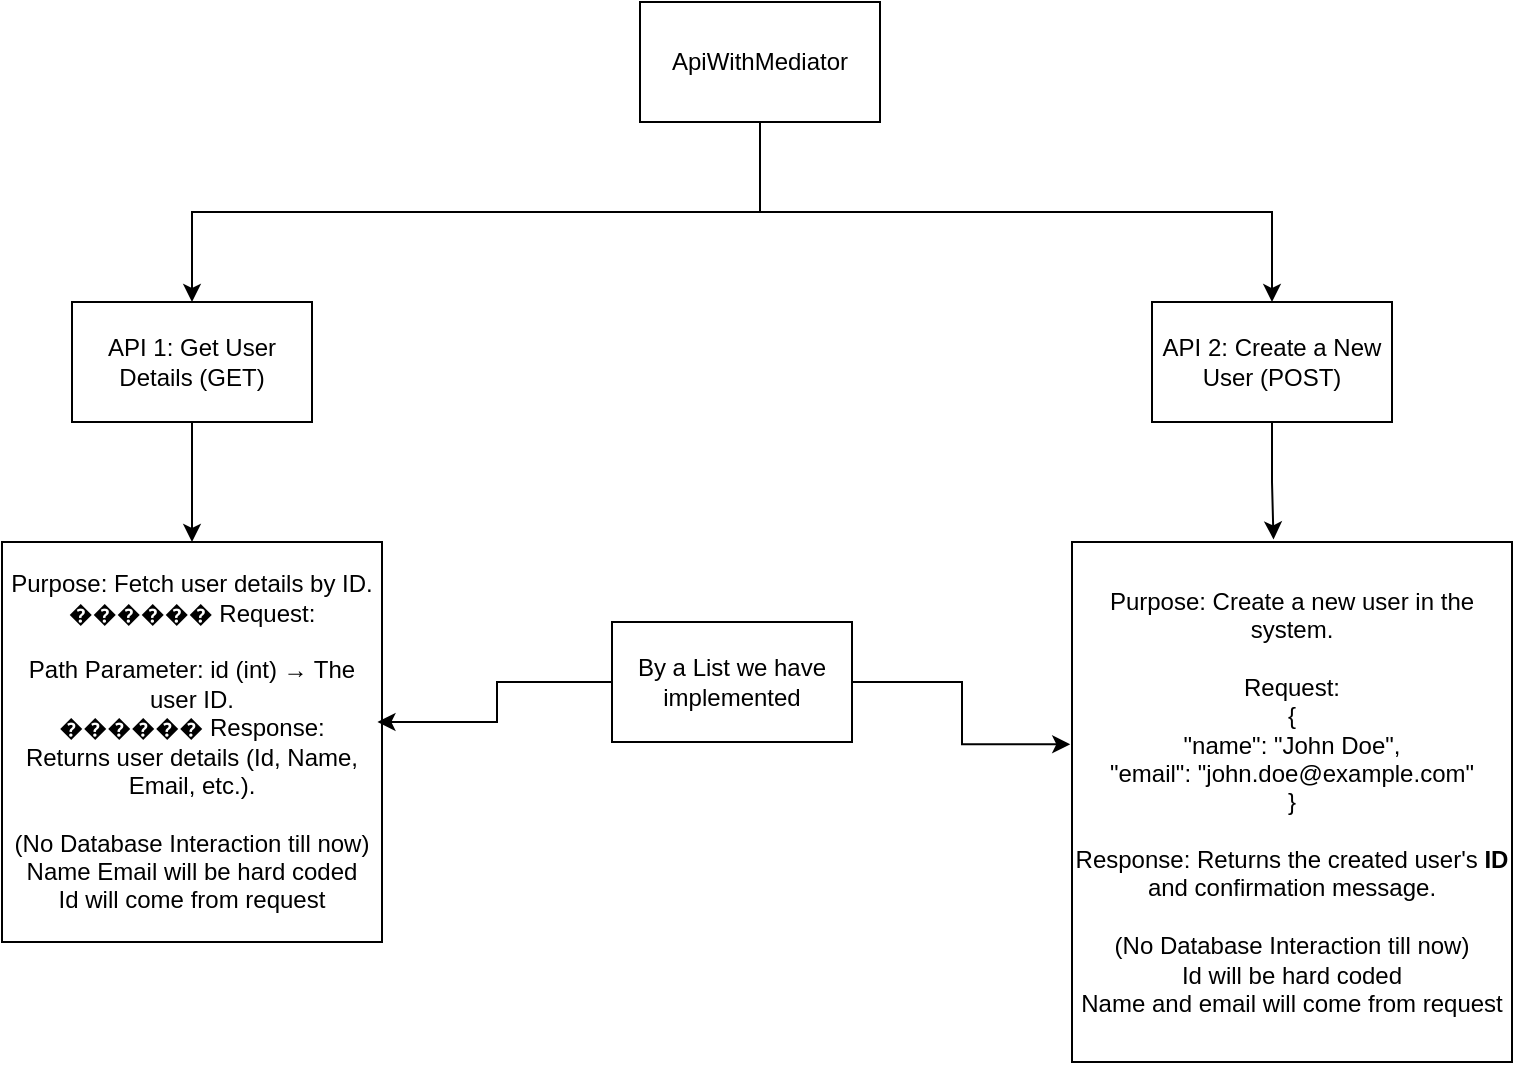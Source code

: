<mxfile version="26.1.0">
  <diagram name="Page-1" id="L-AMOS_6mg5YGkrAmRkT">
    <mxGraphModel dx="1050" dy="530" grid="1" gridSize="10" guides="1" tooltips="1" connect="1" arrows="1" fold="1" page="1" pageScale="1" pageWidth="827" pageHeight="1169" math="0" shadow="0">
      <root>
        <mxCell id="0" />
        <mxCell id="1" parent="0" />
        <mxCell id="VNmZGIhfpruyRfDYdHoN-4" style="edgeStyle=orthogonalEdgeStyle;rounded=0;orthogonalLoop=1;jettySize=auto;html=1;exitX=0.5;exitY=1;exitDx=0;exitDy=0;" parent="1" source="VNmZGIhfpruyRfDYdHoN-1" target="VNmZGIhfpruyRfDYdHoN-2" edge="1">
          <mxGeometry relative="1" as="geometry" />
        </mxCell>
        <mxCell id="VNmZGIhfpruyRfDYdHoN-6" style="edgeStyle=orthogonalEdgeStyle;rounded=0;orthogonalLoop=1;jettySize=auto;html=1;exitX=0.5;exitY=1;exitDx=0;exitDy=0;" parent="1" source="VNmZGIhfpruyRfDYdHoN-1" target="VNmZGIhfpruyRfDYdHoN-3" edge="1">
          <mxGeometry relative="1" as="geometry" />
        </mxCell>
        <mxCell id="VNmZGIhfpruyRfDYdHoN-1" value="ApiWithMediator" style="rounded=0;whiteSpace=wrap;html=1;" parent="1" vertex="1">
          <mxGeometry x="414" y="90" width="120" height="60" as="geometry" />
        </mxCell>
        <mxCell id="VNmZGIhfpruyRfDYdHoN-8" style="edgeStyle=orthogonalEdgeStyle;rounded=0;orthogonalLoop=1;jettySize=auto;html=1;exitX=0.5;exitY=1;exitDx=0;exitDy=0;entryX=0.5;entryY=0;entryDx=0;entryDy=0;" parent="1" source="VNmZGIhfpruyRfDYdHoN-2" target="VNmZGIhfpruyRfDYdHoN-7" edge="1">
          <mxGeometry relative="1" as="geometry" />
        </mxCell>
        <mxCell id="VNmZGIhfpruyRfDYdHoN-2" value="API 1: Get User Details (GET)" style="rounded=0;whiteSpace=wrap;html=1;" parent="1" vertex="1">
          <mxGeometry x="130" y="240" width="120" height="60" as="geometry" />
        </mxCell>
        <mxCell id="VNmZGIhfpruyRfDYdHoN-3" value="API 2: Create a New User (POST)" style="rounded=0;whiteSpace=wrap;html=1;" parent="1" vertex="1">
          <mxGeometry x="670" y="240" width="120" height="60" as="geometry" />
        </mxCell>
        <mxCell id="VNmZGIhfpruyRfDYdHoN-7" value="&lt;div&gt;Purpose: Fetch user details by ID.&lt;/div&gt;&lt;div&gt;������ Request:&lt;/div&gt;&lt;div&gt;&lt;br&gt;&lt;/div&gt;&lt;div&gt;Path Parameter: id (int) → The user ID.&lt;/div&gt;&lt;div&gt;������ Response:&lt;/div&gt;&lt;div&gt;Returns user details (Id, Name, Email, etc.).&lt;br&gt;&lt;br&gt;(No Database Interaction till now)&lt;br&gt;Name Email will be hard coded&lt;br&gt;Id will come from request&lt;/div&gt;" style="rounded=0;whiteSpace=wrap;html=1;" parent="1" vertex="1">
          <mxGeometry x="95" y="360" width="190" height="200" as="geometry" />
        </mxCell>
        <mxCell id="VNmZGIhfpruyRfDYdHoN-9" value="Purpose: Create a new user in the system.&lt;div&gt;&lt;br&gt;Request:&lt;br&gt;&lt;span class=&quot;hljs-punctuation&quot;&gt;{&lt;/span&gt;&lt;br&gt;  &lt;span class=&quot;hljs-attr&quot;&gt;&quot;name&quot;&lt;/span&gt;&lt;span class=&quot;hljs-punctuation&quot;&gt;:&lt;/span&gt; &lt;span class=&quot;hljs-string&quot;&gt;&quot;John Doe&quot;&lt;/span&gt;&lt;span class=&quot;hljs-punctuation&quot;&gt;,&lt;/span&gt;&lt;br&gt;  &lt;span class=&quot;hljs-attr&quot;&gt;&quot;email&quot;&lt;/span&gt;&lt;span class=&quot;hljs-punctuation&quot;&gt;:&lt;/span&gt; &lt;span class=&quot;hljs-string&quot;&gt;&quot;john.doe@example.com&quot;&lt;/span&gt;&lt;br&gt;&lt;span class=&quot;hljs-punctuation&quot;&gt;}&lt;br&gt;&lt;br&gt;Response:&amp;nbsp;&lt;/span&gt;&lt;span style=&quot;background-color: transparent; color: light-dark(rgb(0, 0, 0), rgb(255, 255, 255));&quot;&gt;Returns the created user&#39;s &lt;/span&gt;&lt;strong style=&quot;background-color: transparent; color: light-dark(rgb(0, 0, 0), rgb(255, 255, 255));&quot; data-end=&quot;1157&quot; data-start=&quot;1151&quot;&gt;ID&lt;/strong&gt;&lt;span style=&quot;background-color: transparent; color: light-dark(rgb(0, 0, 0), rgb(255, 255, 255));&quot;&gt; and confirmation message.&lt;br&gt;&lt;br&gt;&lt;/span&gt;(No Database Interaction till now)&lt;br&gt;Id will be hard coded&lt;br&gt;Name and email will come from request&lt;span style=&quot;background-color: transparent; color: light-dark(rgb(0, 0, 0), rgb(255, 255, 255));&quot;&gt;&lt;/span&gt;&lt;/div&gt;" style="rounded=0;whiteSpace=wrap;html=1;" parent="1" vertex="1">
          <mxGeometry x="630" y="360" width="220" height="260" as="geometry" />
        </mxCell>
        <mxCell id="VNmZGIhfpruyRfDYdHoN-10" style="edgeStyle=orthogonalEdgeStyle;rounded=0;orthogonalLoop=1;jettySize=auto;html=1;exitX=0.5;exitY=1;exitDx=0;exitDy=0;entryX=0.458;entryY=-0.005;entryDx=0;entryDy=0;entryPerimeter=0;" parent="1" source="VNmZGIhfpruyRfDYdHoN-3" target="VNmZGIhfpruyRfDYdHoN-9" edge="1">
          <mxGeometry relative="1" as="geometry" />
        </mxCell>
        <mxCell id="8_f0b-k_V9dRFYTsKgMv-2" style="edgeStyle=orthogonalEdgeStyle;rounded=0;orthogonalLoop=1;jettySize=auto;html=1;exitX=0;exitY=0.5;exitDx=0;exitDy=0;entryX=0.988;entryY=0.45;entryDx=0;entryDy=0;entryPerimeter=0;" edge="1" parent="1" source="8_f0b-k_V9dRFYTsKgMv-1" target="VNmZGIhfpruyRfDYdHoN-7">
          <mxGeometry relative="1" as="geometry">
            <mxPoint x="290" y="450" as="targetPoint" />
          </mxGeometry>
        </mxCell>
        <mxCell id="8_f0b-k_V9dRFYTsKgMv-1" value="By a List we have implemented" style="rounded=0;whiteSpace=wrap;html=1;" vertex="1" parent="1">
          <mxGeometry x="400" y="400" width="120" height="60" as="geometry" />
        </mxCell>
        <mxCell id="8_f0b-k_V9dRFYTsKgMv-3" style="edgeStyle=orthogonalEdgeStyle;rounded=0;orthogonalLoop=1;jettySize=auto;html=1;exitX=1;exitY=0.5;exitDx=0;exitDy=0;entryX=-0.004;entryY=0.389;entryDx=0;entryDy=0;entryPerimeter=0;" edge="1" parent="1" source="8_f0b-k_V9dRFYTsKgMv-1" target="VNmZGIhfpruyRfDYdHoN-9">
          <mxGeometry relative="1" as="geometry" />
        </mxCell>
      </root>
    </mxGraphModel>
  </diagram>
</mxfile>
